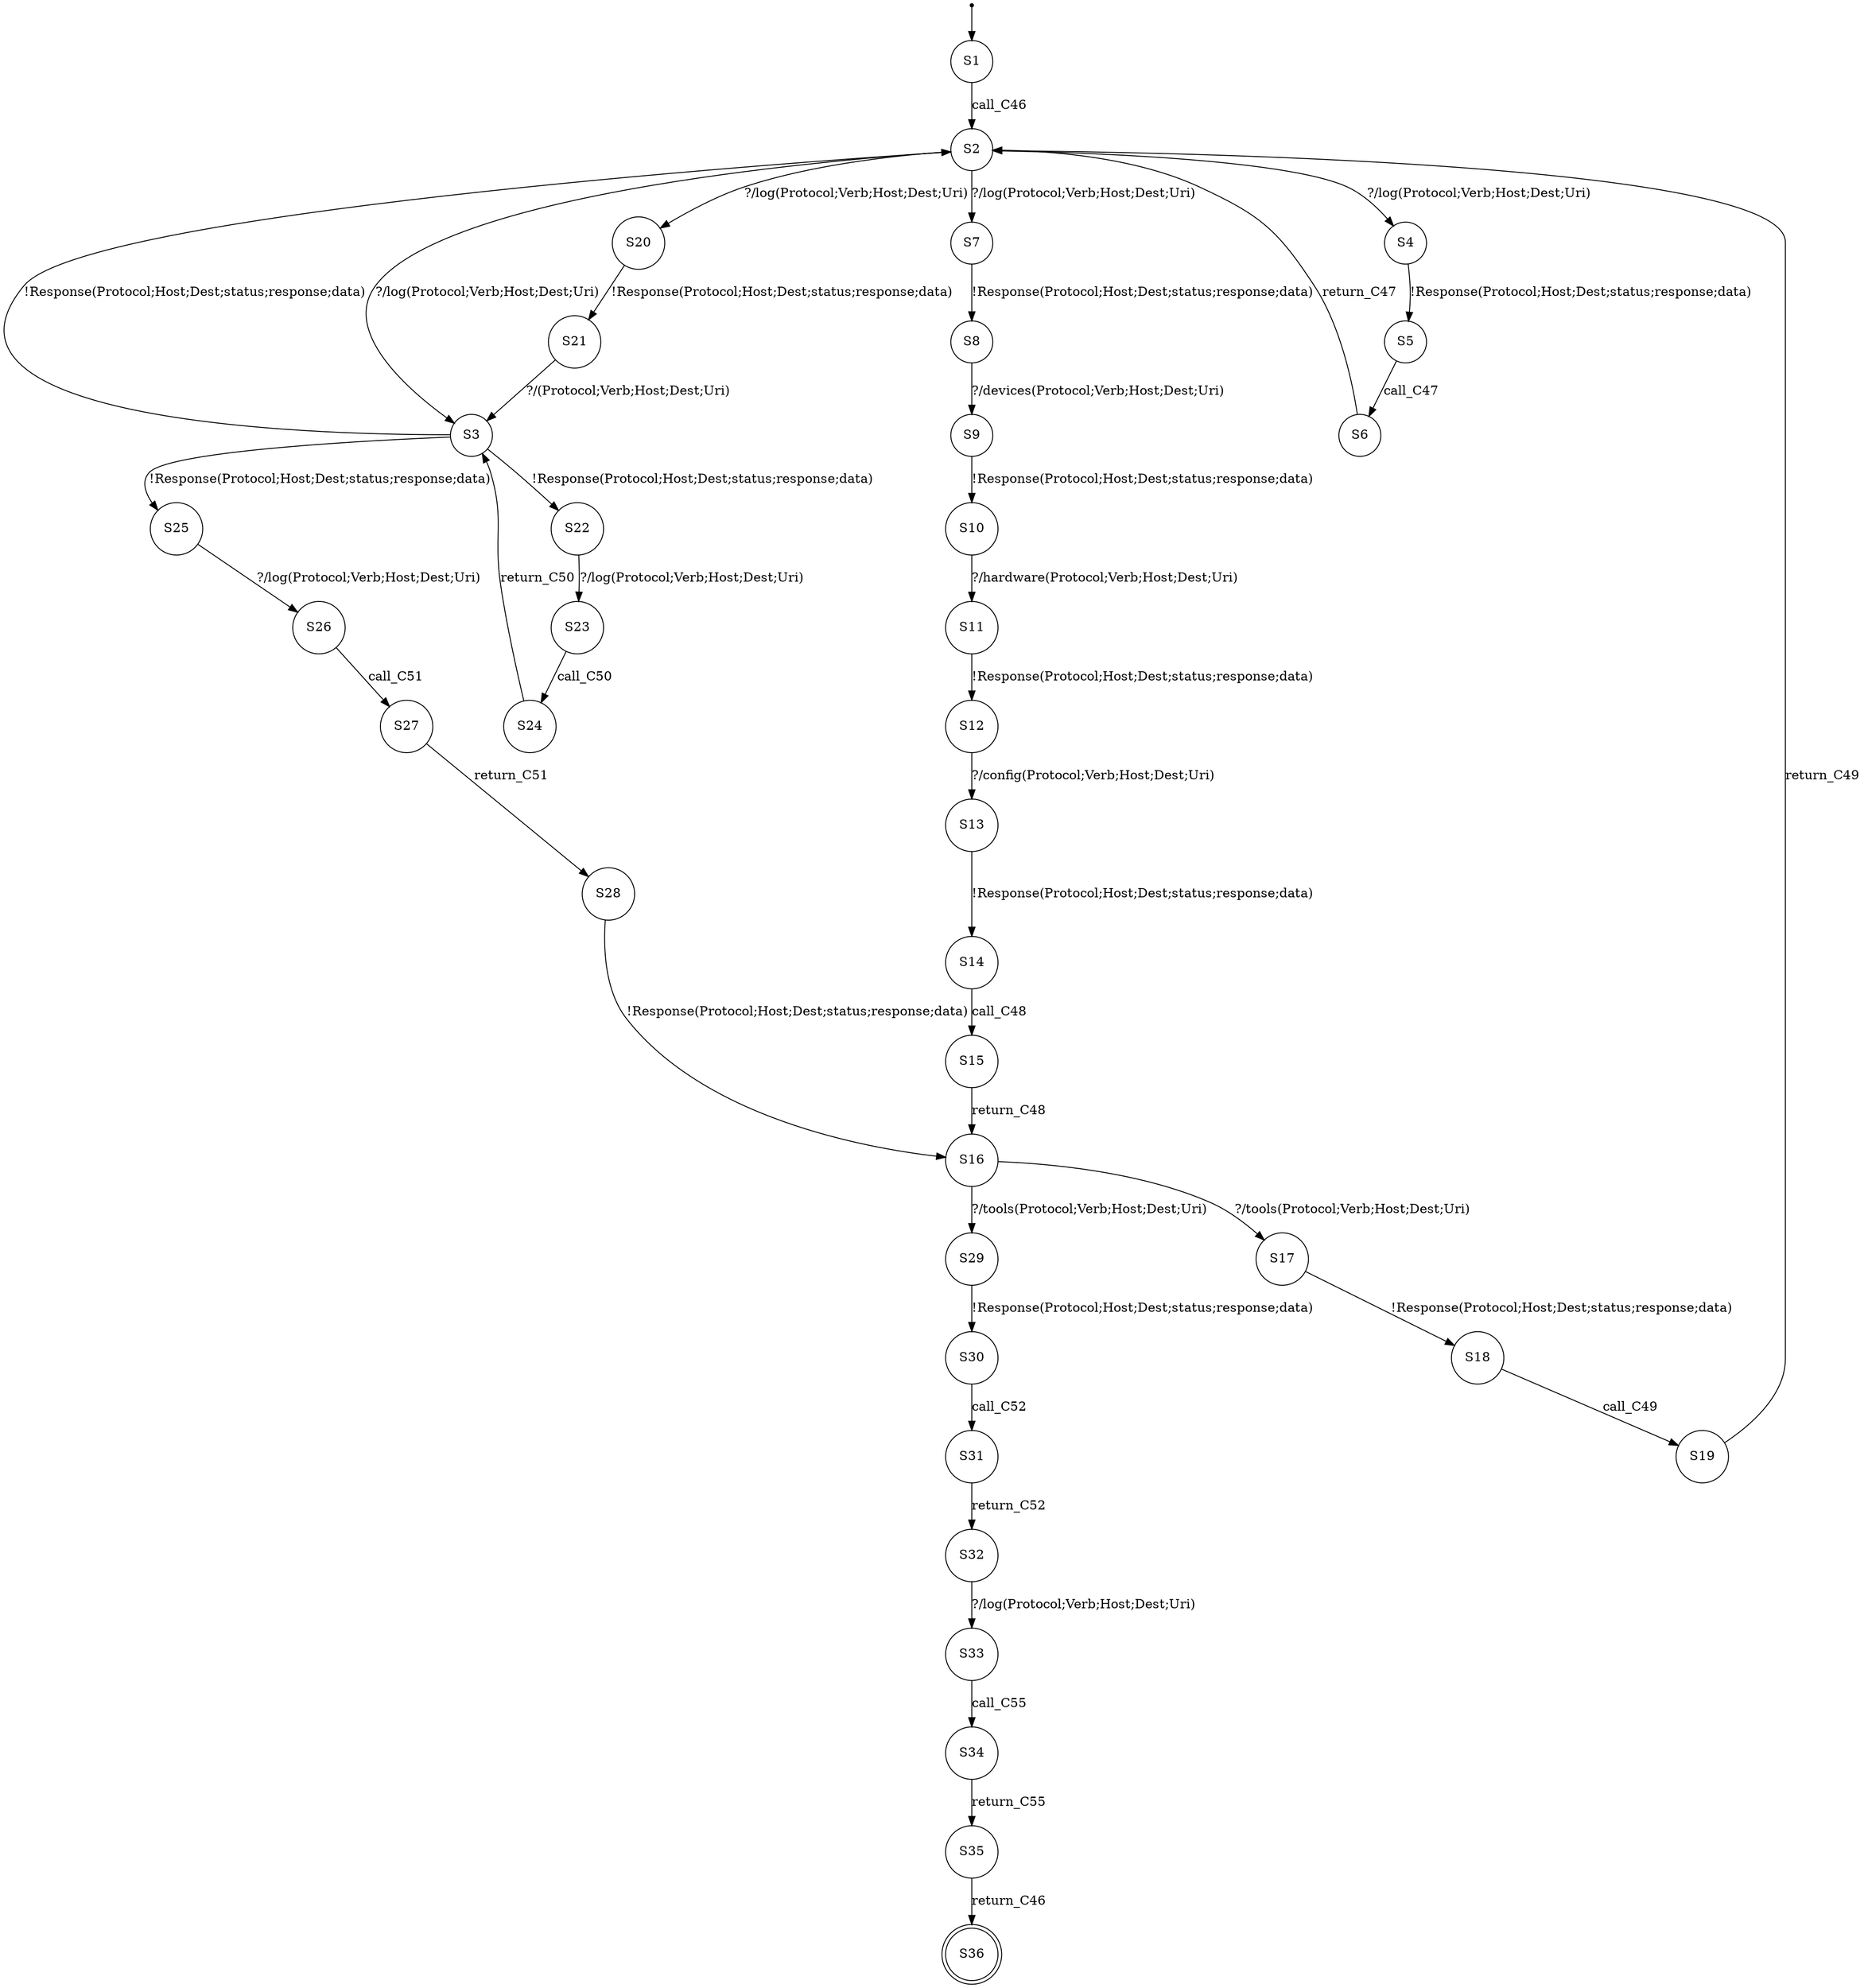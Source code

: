 digraph LTS {
S00[shape=point]
S1[label=S1,shape=circle];
S2[label=S2,shape=circle];
S3[label=S3,shape=circle];
S4[label=S4,shape=circle];
S5[label=S5,shape=circle];
S6[label=S6,shape=circle];
S7[label=S7,shape=circle];
S8[label=S8,shape=circle];
S9[label=S9,shape=circle];
S10[label=S10,shape=circle];
S11[label=S11,shape=circle];
S12[label=S12,shape=circle];
S13[label=S13,shape=circle];
S14[label=S14,shape=circle];
S15[label=S15,shape=circle];
S16[label=S16,shape=circle];
S17[label=S17,shape=circle];
S18[label=S18,shape=circle];
S19[label=S19,shape=circle];
S20[label=S20,shape=circle];
S21[label=S21,shape=circle];
S22[label=S22,shape=circle];
S23[label=S23,shape=circle];
S24[label=S24,shape=circle];
S25[label=S25,shape=circle];
S26[label=S26,shape=circle];
S27[label=S27,shape=circle];
S28[label=S28,shape=circle];
S29[label=S29,shape=circle];
S30[label=S30,shape=circle];
S31[label=S31,shape=circle];
S32[label=S32,shape=circle];
S33[label=S33,shape=circle];
S34[label=S34,shape=circle];
S35[label=S35,shape=circle];
S36[label=S36,shape=doublecircle];
S00 -> S1
S1 -> S2[label ="call_C46"];
S2 -> S3[label ="?/log(Protocol;Verb;Host;Dest;Uri)"];
S2 -> S4[label ="?/log(Protocol;Verb;Host;Dest;Uri)"];
S2 -> S7[label ="?/log(Protocol;Verb;Host;Dest;Uri)"];
S2 -> S20[label ="?/log(Protocol;Verb;Host;Dest;Uri)"];
S3 -> S2[label ="!Response(Protocol;Host;Dest;status;response;data)"];
S3 -> S22[label ="!Response(Protocol;Host;Dest;status;response;data)"];
S3 -> S25[label ="!Response(Protocol;Host;Dest;status;response;data)"];
S4 -> S5[label ="!Response(Protocol;Host;Dest;status;response;data)"];
S5 -> S6[label ="call_C47"];
S6 -> S2[label ="return_C47"];
S7 -> S8[label ="!Response(Protocol;Host;Dest;status;response;data)"];
S8 -> S9[label ="?/devices(Protocol;Verb;Host;Dest;Uri)"];
S9 -> S10[label ="!Response(Protocol;Host;Dest;status;response;data)"];
S10 -> S11[label ="?/hardware(Protocol;Verb;Host;Dest;Uri)"];
S11 -> S12[label ="!Response(Protocol;Host;Dest;status;response;data)"];
S12 -> S13[label ="?/config(Protocol;Verb;Host;Dest;Uri)"];
S13 -> S14[label ="!Response(Protocol;Host;Dest;status;response;data)"];
S14 -> S15[label ="call_C48"];
S15 -> S16[label ="return_C48"];
S16 -> S17[label ="?/tools(Protocol;Verb;Host;Dest;Uri)"];
S16 -> S29[label ="?/tools(Protocol;Verb;Host;Dest;Uri)"];
S17 -> S18[label ="!Response(Protocol;Host;Dest;status;response;data)"];
S18 -> S19[label ="call_C49"];
S19 -> S2[label ="return_C49"];
S20 -> S21[label ="!Response(Protocol;Host;Dest;status;response;data)"];
S21 -> S3[label ="?/(Protocol;Verb;Host;Dest;Uri)"];
S22 -> S23[label ="?/log(Protocol;Verb;Host;Dest;Uri)"];
S23 -> S24[label ="call_C50"];
S24 -> S3[label ="return_C50"];
S25 -> S26[label ="?/log(Protocol;Verb;Host;Dest;Uri)"];
S26 -> S27[label ="call_C51"];
S27 -> S28[label ="return_C51"];
S28 -> S16[label ="!Response(Protocol;Host;Dest;status;response;data)"];
S29 -> S30[label ="!Response(Protocol;Host;Dest;status;response;data)"];
S30 -> S31[label ="call_C52"];
S31 -> S32[label ="return_C52"];
S32 -> S33[label ="?/log(Protocol;Verb;Host;Dest;Uri)"];
S33 -> S34[label ="call_C55"];
S34 -> S35[label ="return_C55"];
S35 -> S36[label ="return_C46"];
}
